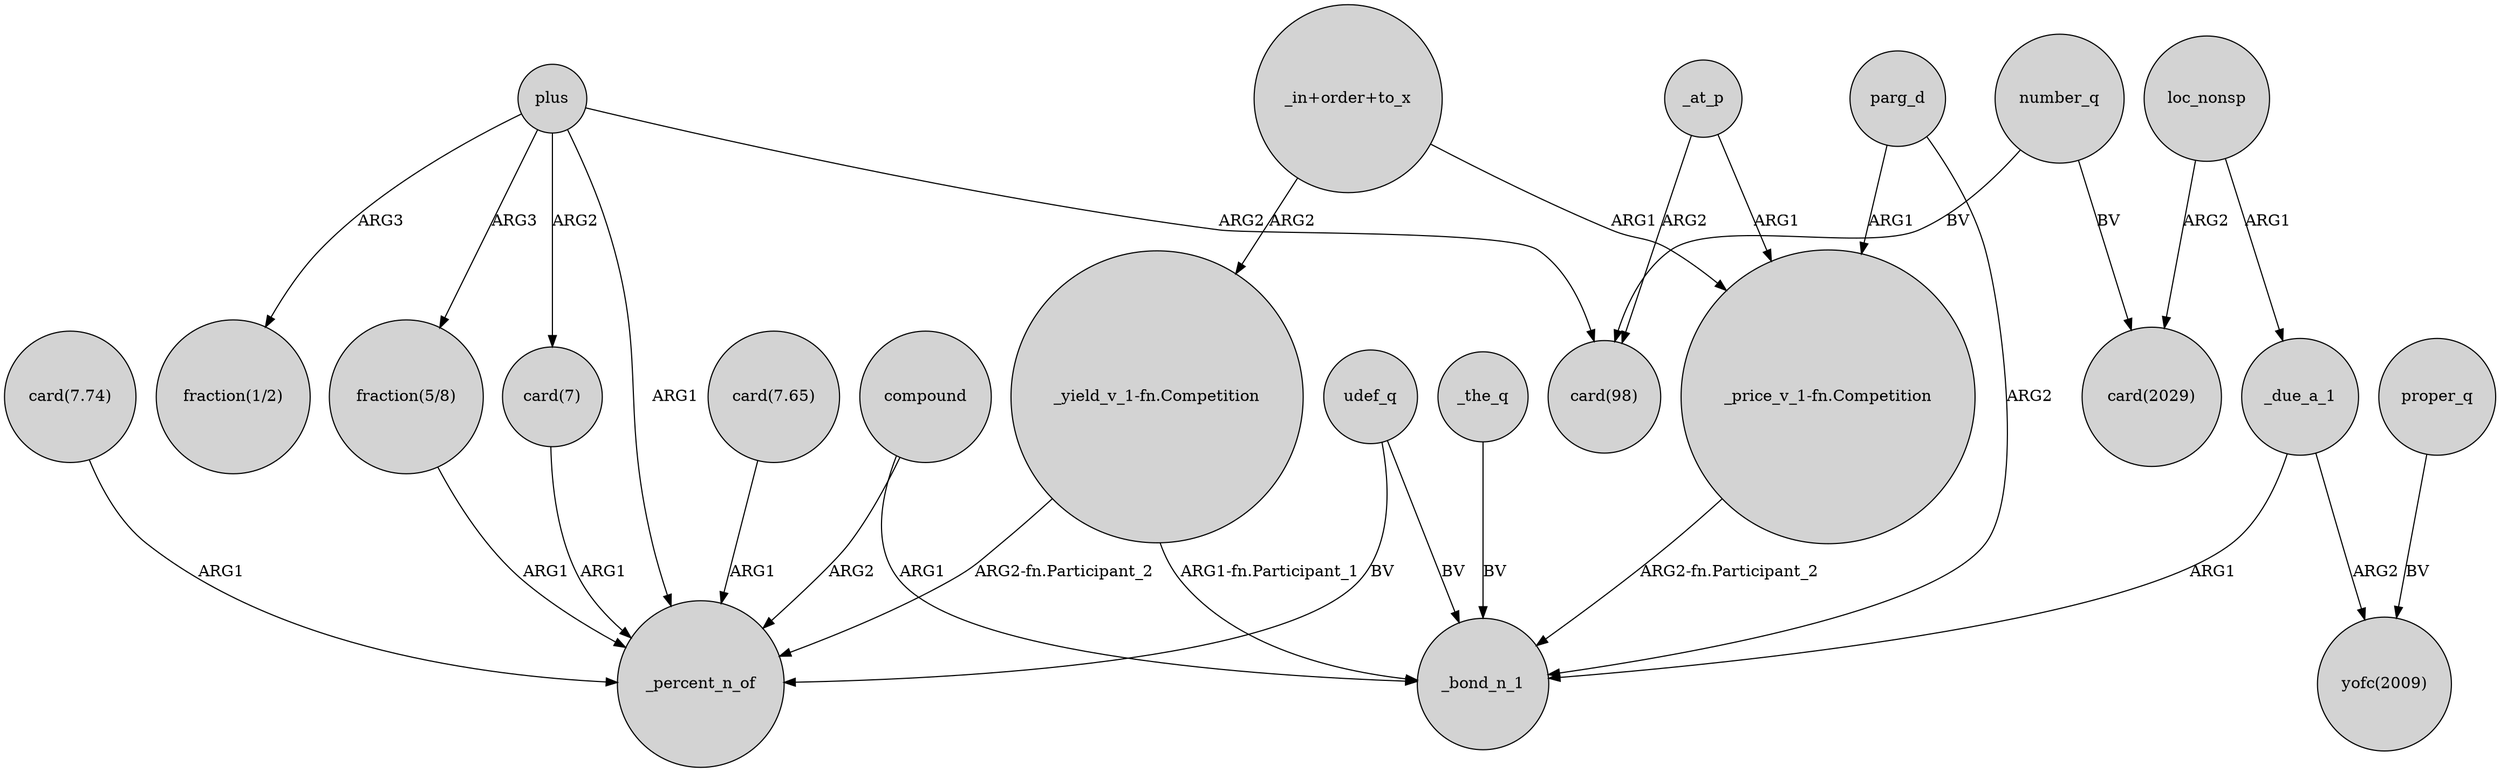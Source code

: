 digraph {
	node [shape=circle style=filled]
	"card(7)" -> _percent_n_of [label=ARG1]
	parg_d -> _bond_n_1 [label=ARG2]
	udef_q -> _bond_n_1 [label=BV]
	loc_nonsp -> "card(2029)" [label=ARG2]
	plus -> "fraction(5/8)" [label=ARG3]
	_at_p -> "_price_v_1-fn.Competition" [label=ARG1]
	compound -> _bond_n_1 [label=ARG1]
	"_price_v_1-fn.Competition" -> _bond_n_1 [label="ARG2-fn.Participant_2"]
	"_in+order+to_x" -> "_price_v_1-fn.Competition" [label=ARG1]
	plus -> _percent_n_of [label=ARG1]
	_due_a_1 -> _bond_n_1 [label=ARG1]
	"_in+order+to_x" -> "_yield_v_1-fn.Competition" [label=ARG2]
	"_yield_v_1-fn.Competition" -> _bond_n_1 [label="ARG1-fn.Participant_1"]
	udef_q -> _percent_n_of [label=BV]
	"card(7.65)" -> _percent_n_of [label=ARG1]
	"card(7.74)" -> _percent_n_of [label=ARG1]
	compound -> _percent_n_of [label=ARG2]
	plus -> "card(7)" [label=ARG2]
	number_q -> "card(2029)" [label=BV]
	"_yield_v_1-fn.Competition" -> _percent_n_of [label="ARG2-fn.Participant_2"]
	_due_a_1 -> "yofc(2009)" [label=ARG2]
	plus -> "card(98)" [label=ARG2]
	loc_nonsp -> _due_a_1 [label=ARG1]
	proper_q -> "yofc(2009)" [label=BV]
	_at_p -> "card(98)" [label=ARG2]
	"fraction(5/8)" -> _percent_n_of [label=ARG1]
	parg_d -> "_price_v_1-fn.Competition" [label=ARG1]
	_the_q -> _bond_n_1 [label=BV]
	plus -> "fraction(1/2)" [label=ARG3]
	number_q -> "card(98)" [label=BV]
}
